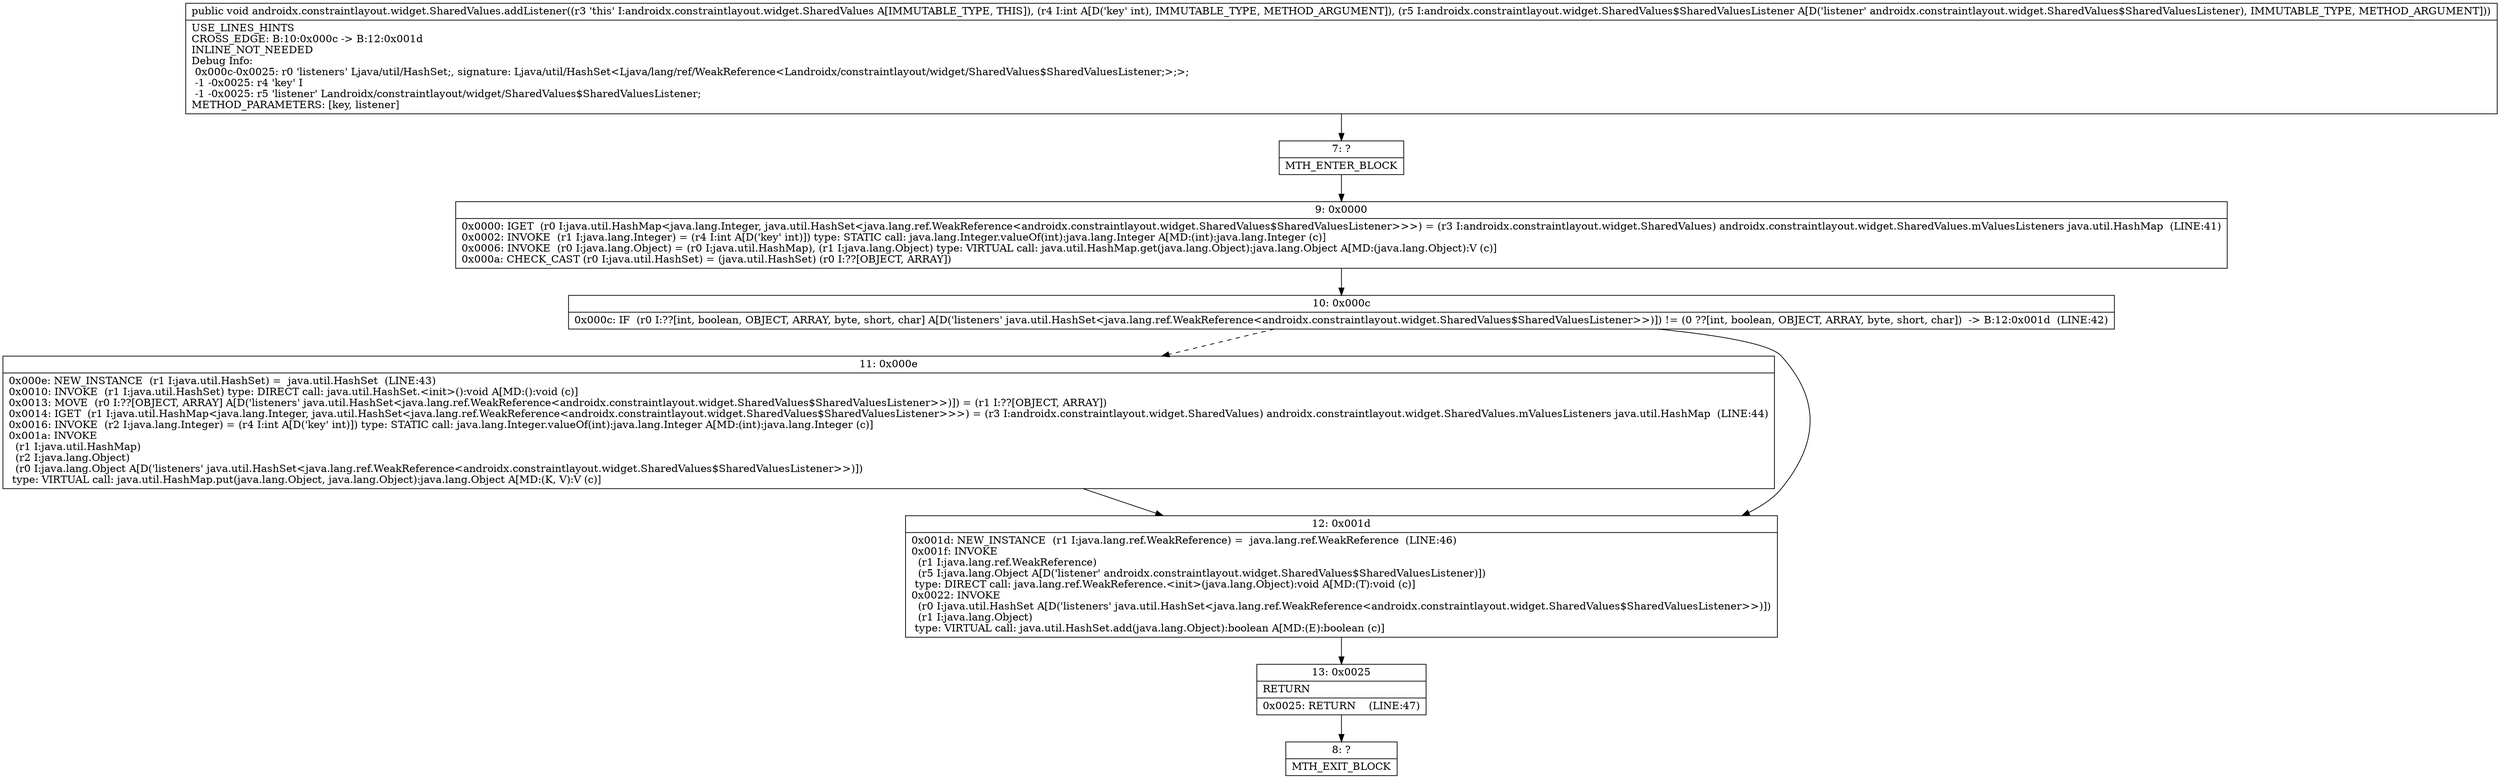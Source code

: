digraph "CFG forandroidx.constraintlayout.widget.SharedValues.addListener(ILandroidx\/constraintlayout\/widget\/SharedValues$SharedValuesListener;)V" {
Node_7 [shape=record,label="{7\:\ ?|MTH_ENTER_BLOCK\l}"];
Node_9 [shape=record,label="{9\:\ 0x0000|0x0000: IGET  (r0 I:java.util.HashMap\<java.lang.Integer, java.util.HashSet\<java.lang.ref.WeakReference\<androidx.constraintlayout.widget.SharedValues$SharedValuesListener\>\>\>) = (r3 I:androidx.constraintlayout.widget.SharedValues) androidx.constraintlayout.widget.SharedValues.mValuesListeners java.util.HashMap  (LINE:41)\l0x0002: INVOKE  (r1 I:java.lang.Integer) = (r4 I:int A[D('key' int)]) type: STATIC call: java.lang.Integer.valueOf(int):java.lang.Integer A[MD:(int):java.lang.Integer (c)]\l0x0006: INVOKE  (r0 I:java.lang.Object) = (r0 I:java.util.HashMap), (r1 I:java.lang.Object) type: VIRTUAL call: java.util.HashMap.get(java.lang.Object):java.lang.Object A[MD:(java.lang.Object):V (c)]\l0x000a: CHECK_CAST (r0 I:java.util.HashSet) = (java.util.HashSet) (r0 I:??[OBJECT, ARRAY]) \l}"];
Node_10 [shape=record,label="{10\:\ 0x000c|0x000c: IF  (r0 I:??[int, boolean, OBJECT, ARRAY, byte, short, char] A[D('listeners' java.util.HashSet\<java.lang.ref.WeakReference\<androidx.constraintlayout.widget.SharedValues$SharedValuesListener\>\>)]) != (0 ??[int, boolean, OBJECT, ARRAY, byte, short, char])  \-\> B:12:0x001d  (LINE:42)\l}"];
Node_11 [shape=record,label="{11\:\ 0x000e|0x000e: NEW_INSTANCE  (r1 I:java.util.HashSet) =  java.util.HashSet  (LINE:43)\l0x0010: INVOKE  (r1 I:java.util.HashSet) type: DIRECT call: java.util.HashSet.\<init\>():void A[MD:():void (c)]\l0x0013: MOVE  (r0 I:??[OBJECT, ARRAY] A[D('listeners' java.util.HashSet\<java.lang.ref.WeakReference\<androidx.constraintlayout.widget.SharedValues$SharedValuesListener\>\>)]) = (r1 I:??[OBJECT, ARRAY]) \l0x0014: IGET  (r1 I:java.util.HashMap\<java.lang.Integer, java.util.HashSet\<java.lang.ref.WeakReference\<androidx.constraintlayout.widget.SharedValues$SharedValuesListener\>\>\>) = (r3 I:androidx.constraintlayout.widget.SharedValues) androidx.constraintlayout.widget.SharedValues.mValuesListeners java.util.HashMap  (LINE:44)\l0x0016: INVOKE  (r2 I:java.lang.Integer) = (r4 I:int A[D('key' int)]) type: STATIC call: java.lang.Integer.valueOf(int):java.lang.Integer A[MD:(int):java.lang.Integer (c)]\l0x001a: INVOKE  \l  (r1 I:java.util.HashMap)\l  (r2 I:java.lang.Object)\l  (r0 I:java.lang.Object A[D('listeners' java.util.HashSet\<java.lang.ref.WeakReference\<androidx.constraintlayout.widget.SharedValues$SharedValuesListener\>\>)])\l type: VIRTUAL call: java.util.HashMap.put(java.lang.Object, java.lang.Object):java.lang.Object A[MD:(K, V):V (c)]\l}"];
Node_12 [shape=record,label="{12\:\ 0x001d|0x001d: NEW_INSTANCE  (r1 I:java.lang.ref.WeakReference) =  java.lang.ref.WeakReference  (LINE:46)\l0x001f: INVOKE  \l  (r1 I:java.lang.ref.WeakReference)\l  (r5 I:java.lang.Object A[D('listener' androidx.constraintlayout.widget.SharedValues$SharedValuesListener)])\l type: DIRECT call: java.lang.ref.WeakReference.\<init\>(java.lang.Object):void A[MD:(T):void (c)]\l0x0022: INVOKE  \l  (r0 I:java.util.HashSet A[D('listeners' java.util.HashSet\<java.lang.ref.WeakReference\<androidx.constraintlayout.widget.SharedValues$SharedValuesListener\>\>)])\l  (r1 I:java.lang.Object)\l type: VIRTUAL call: java.util.HashSet.add(java.lang.Object):boolean A[MD:(E):boolean (c)]\l}"];
Node_13 [shape=record,label="{13\:\ 0x0025|RETURN\l|0x0025: RETURN    (LINE:47)\l}"];
Node_8 [shape=record,label="{8\:\ ?|MTH_EXIT_BLOCK\l}"];
MethodNode[shape=record,label="{public void androidx.constraintlayout.widget.SharedValues.addListener((r3 'this' I:androidx.constraintlayout.widget.SharedValues A[IMMUTABLE_TYPE, THIS]), (r4 I:int A[D('key' int), IMMUTABLE_TYPE, METHOD_ARGUMENT]), (r5 I:androidx.constraintlayout.widget.SharedValues$SharedValuesListener A[D('listener' androidx.constraintlayout.widget.SharedValues$SharedValuesListener), IMMUTABLE_TYPE, METHOD_ARGUMENT]))  | USE_LINES_HINTS\lCROSS_EDGE: B:10:0x000c \-\> B:12:0x001d\lINLINE_NOT_NEEDED\lDebug Info:\l  0x000c\-0x0025: r0 'listeners' Ljava\/util\/HashSet;, signature: Ljava\/util\/HashSet\<Ljava\/lang\/ref\/WeakReference\<Landroidx\/constraintlayout\/widget\/SharedValues$SharedValuesListener;\>;\>;\l  \-1 \-0x0025: r4 'key' I\l  \-1 \-0x0025: r5 'listener' Landroidx\/constraintlayout\/widget\/SharedValues$SharedValuesListener;\lMETHOD_PARAMETERS: [key, listener]\l}"];
MethodNode -> Node_7;Node_7 -> Node_9;
Node_9 -> Node_10;
Node_10 -> Node_11[style=dashed];
Node_10 -> Node_12;
Node_11 -> Node_12;
Node_12 -> Node_13;
Node_13 -> Node_8;
}

